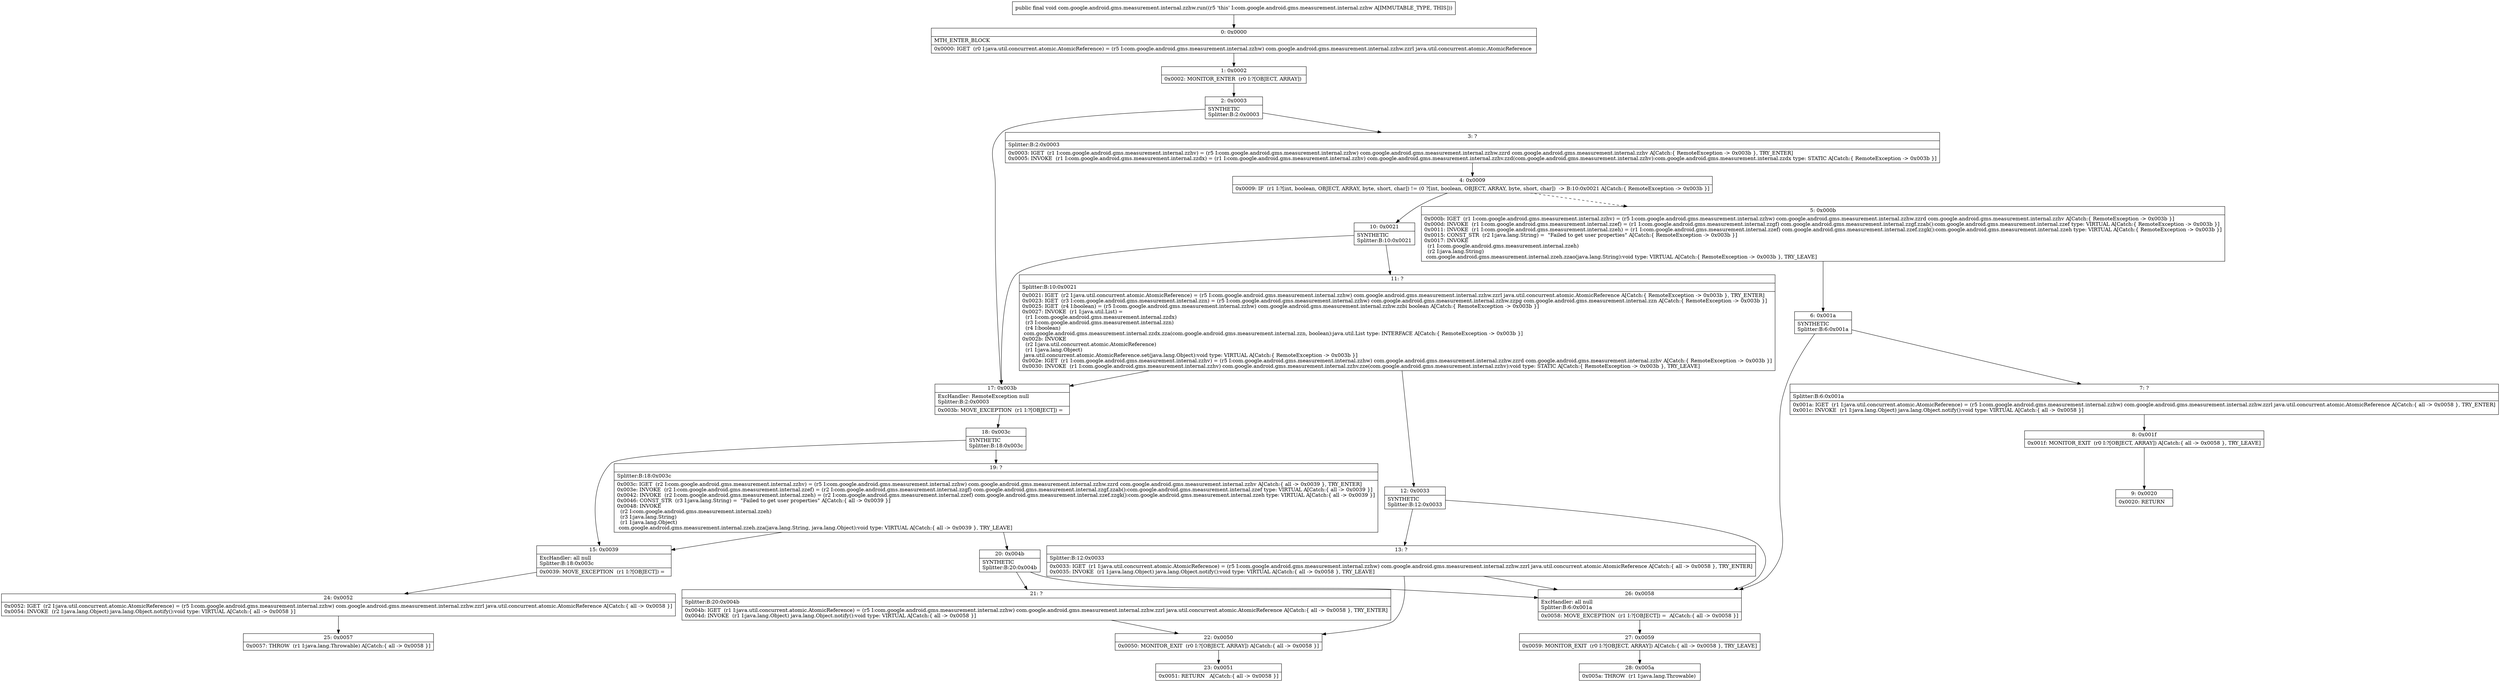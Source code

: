 digraph "CFG forcom.google.android.gms.measurement.internal.zzhw.run()V" {
Node_0 [shape=record,label="{0\:\ 0x0000|MTH_ENTER_BLOCK\l|0x0000: IGET  (r0 I:java.util.concurrent.atomic.AtomicReference) = (r5 I:com.google.android.gms.measurement.internal.zzhw) com.google.android.gms.measurement.internal.zzhw.zzrl java.util.concurrent.atomic.AtomicReference \l}"];
Node_1 [shape=record,label="{1\:\ 0x0002|0x0002: MONITOR_ENTER  (r0 I:?[OBJECT, ARRAY]) \l}"];
Node_2 [shape=record,label="{2\:\ 0x0003|SYNTHETIC\lSplitter:B:2:0x0003\l}"];
Node_3 [shape=record,label="{3\:\ ?|Splitter:B:2:0x0003\l|0x0003: IGET  (r1 I:com.google.android.gms.measurement.internal.zzhv) = (r5 I:com.google.android.gms.measurement.internal.zzhw) com.google.android.gms.measurement.internal.zzhw.zzrd com.google.android.gms.measurement.internal.zzhv A[Catch:\{ RemoteException \-\> 0x003b \}, TRY_ENTER]\l0x0005: INVOKE  (r1 I:com.google.android.gms.measurement.internal.zzdx) = (r1 I:com.google.android.gms.measurement.internal.zzhv) com.google.android.gms.measurement.internal.zzhv.zzd(com.google.android.gms.measurement.internal.zzhv):com.google.android.gms.measurement.internal.zzdx type: STATIC A[Catch:\{ RemoteException \-\> 0x003b \}]\l}"];
Node_4 [shape=record,label="{4\:\ 0x0009|0x0009: IF  (r1 I:?[int, boolean, OBJECT, ARRAY, byte, short, char]) != (0 ?[int, boolean, OBJECT, ARRAY, byte, short, char])  \-\> B:10:0x0021 A[Catch:\{ RemoteException \-\> 0x003b \}]\l}"];
Node_5 [shape=record,label="{5\:\ 0x000b|0x000b: IGET  (r1 I:com.google.android.gms.measurement.internal.zzhv) = (r5 I:com.google.android.gms.measurement.internal.zzhw) com.google.android.gms.measurement.internal.zzhw.zzrd com.google.android.gms.measurement.internal.zzhv A[Catch:\{ RemoteException \-\> 0x003b \}]\l0x000d: INVOKE  (r1 I:com.google.android.gms.measurement.internal.zzef) = (r1 I:com.google.android.gms.measurement.internal.zzgf) com.google.android.gms.measurement.internal.zzgf.zzab():com.google.android.gms.measurement.internal.zzef type: VIRTUAL A[Catch:\{ RemoteException \-\> 0x003b \}]\l0x0011: INVOKE  (r1 I:com.google.android.gms.measurement.internal.zzeh) = (r1 I:com.google.android.gms.measurement.internal.zzef) com.google.android.gms.measurement.internal.zzef.zzgk():com.google.android.gms.measurement.internal.zzeh type: VIRTUAL A[Catch:\{ RemoteException \-\> 0x003b \}]\l0x0015: CONST_STR  (r2 I:java.lang.String) =  \"Failed to get user properties\" A[Catch:\{ RemoteException \-\> 0x003b \}]\l0x0017: INVOKE  \l  (r1 I:com.google.android.gms.measurement.internal.zzeh)\l  (r2 I:java.lang.String)\l com.google.android.gms.measurement.internal.zzeh.zzao(java.lang.String):void type: VIRTUAL A[Catch:\{ RemoteException \-\> 0x003b \}, TRY_LEAVE]\l}"];
Node_6 [shape=record,label="{6\:\ 0x001a|SYNTHETIC\lSplitter:B:6:0x001a\l}"];
Node_7 [shape=record,label="{7\:\ ?|Splitter:B:6:0x001a\l|0x001a: IGET  (r1 I:java.util.concurrent.atomic.AtomicReference) = (r5 I:com.google.android.gms.measurement.internal.zzhw) com.google.android.gms.measurement.internal.zzhw.zzrl java.util.concurrent.atomic.AtomicReference A[Catch:\{ all \-\> 0x0058 \}, TRY_ENTER]\l0x001c: INVOKE  (r1 I:java.lang.Object) java.lang.Object.notify():void type: VIRTUAL A[Catch:\{ all \-\> 0x0058 \}]\l}"];
Node_8 [shape=record,label="{8\:\ 0x001f|0x001f: MONITOR_EXIT  (r0 I:?[OBJECT, ARRAY]) A[Catch:\{ all \-\> 0x0058 \}, TRY_LEAVE]\l}"];
Node_9 [shape=record,label="{9\:\ 0x0020|0x0020: RETURN   \l}"];
Node_10 [shape=record,label="{10\:\ 0x0021|SYNTHETIC\lSplitter:B:10:0x0021\l}"];
Node_11 [shape=record,label="{11\:\ ?|Splitter:B:10:0x0021\l|0x0021: IGET  (r2 I:java.util.concurrent.atomic.AtomicReference) = (r5 I:com.google.android.gms.measurement.internal.zzhw) com.google.android.gms.measurement.internal.zzhw.zzrl java.util.concurrent.atomic.AtomicReference A[Catch:\{ RemoteException \-\> 0x003b \}, TRY_ENTER]\l0x0023: IGET  (r3 I:com.google.android.gms.measurement.internal.zzn) = (r5 I:com.google.android.gms.measurement.internal.zzhw) com.google.android.gms.measurement.internal.zzhw.zzpg com.google.android.gms.measurement.internal.zzn A[Catch:\{ RemoteException \-\> 0x003b \}]\l0x0025: IGET  (r4 I:boolean) = (r5 I:com.google.android.gms.measurement.internal.zzhw) com.google.android.gms.measurement.internal.zzhw.zzbi boolean A[Catch:\{ RemoteException \-\> 0x003b \}]\l0x0027: INVOKE  (r1 I:java.util.List) = \l  (r1 I:com.google.android.gms.measurement.internal.zzdx)\l  (r3 I:com.google.android.gms.measurement.internal.zzn)\l  (r4 I:boolean)\l com.google.android.gms.measurement.internal.zzdx.zza(com.google.android.gms.measurement.internal.zzn, boolean):java.util.List type: INTERFACE A[Catch:\{ RemoteException \-\> 0x003b \}]\l0x002b: INVOKE  \l  (r2 I:java.util.concurrent.atomic.AtomicReference)\l  (r1 I:java.lang.Object)\l java.util.concurrent.atomic.AtomicReference.set(java.lang.Object):void type: VIRTUAL A[Catch:\{ RemoteException \-\> 0x003b \}]\l0x002e: IGET  (r1 I:com.google.android.gms.measurement.internal.zzhv) = (r5 I:com.google.android.gms.measurement.internal.zzhw) com.google.android.gms.measurement.internal.zzhw.zzrd com.google.android.gms.measurement.internal.zzhv A[Catch:\{ RemoteException \-\> 0x003b \}]\l0x0030: INVOKE  (r1 I:com.google.android.gms.measurement.internal.zzhv) com.google.android.gms.measurement.internal.zzhv.zze(com.google.android.gms.measurement.internal.zzhv):void type: STATIC A[Catch:\{ RemoteException \-\> 0x003b \}, TRY_LEAVE]\l}"];
Node_12 [shape=record,label="{12\:\ 0x0033|SYNTHETIC\lSplitter:B:12:0x0033\l}"];
Node_13 [shape=record,label="{13\:\ ?|Splitter:B:12:0x0033\l|0x0033: IGET  (r1 I:java.util.concurrent.atomic.AtomicReference) = (r5 I:com.google.android.gms.measurement.internal.zzhw) com.google.android.gms.measurement.internal.zzhw.zzrl java.util.concurrent.atomic.AtomicReference A[Catch:\{ all \-\> 0x0058 \}, TRY_ENTER]\l0x0035: INVOKE  (r1 I:java.lang.Object) java.lang.Object.notify():void type: VIRTUAL A[Catch:\{ all \-\> 0x0058 \}, TRY_LEAVE]\l}"];
Node_15 [shape=record,label="{15\:\ 0x0039|ExcHandler: all null\lSplitter:B:18:0x003c\l|0x0039: MOVE_EXCEPTION  (r1 I:?[OBJECT]) =  \l}"];
Node_17 [shape=record,label="{17\:\ 0x003b|ExcHandler: RemoteException null\lSplitter:B:2:0x0003\l|0x003b: MOVE_EXCEPTION  (r1 I:?[OBJECT]) =  \l}"];
Node_18 [shape=record,label="{18\:\ 0x003c|SYNTHETIC\lSplitter:B:18:0x003c\l}"];
Node_19 [shape=record,label="{19\:\ ?|Splitter:B:18:0x003c\l|0x003c: IGET  (r2 I:com.google.android.gms.measurement.internal.zzhv) = (r5 I:com.google.android.gms.measurement.internal.zzhw) com.google.android.gms.measurement.internal.zzhw.zzrd com.google.android.gms.measurement.internal.zzhv A[Catch:\{ all \-\> 0x0039 \}, TRY_ENTER]\l0x003e: INVOKE  (r2 I:com.google.android.gms.measurement.internal.zzef) = (r2 I:com.google.android.gms.measurement.internal.zzgf) com.google.android.gms.measurement.internal.zzgf.zzab():com.google.android.gms.measurement.internal.zzef type: VIRTUAL A[Catch:\{ all \-\> 0x0039 \}]\l0x0042: INVOKE  (r2 I:com.google.android.gms.measurement.internal.zzeh) = (r2 I:com.google.android.gms.measurement.internal.zzef) com.google.android.gms.measurement.internal.zzef.zzgk():com.google.android.gms.measurement.internal.zzeh type: VIRTUAL A[Catch:\{ all \-\> 0x0039 \}]\l0x0046: CONST_STR  (r3 I:java.lang.String) =  \"Failed to get user properties\" A[Catch:\{ all \-\> 0x0039 \}]\l0x0048: INVOKE  \l  (r2 I:com.google.android.gms.measurement.internal.zzeh)\l  (r3 I:java.lang.String)\l  (r1 I:java.lang.Object)\l com.google.android.gms.measurement.internal.zzeh.zza(java.lang.String, java.lang.Object):void type: VIRTUAL A[Catch:\{ all \-\> 0x0039 \}, TRY_LEAVE]\l}"];
Node_20 [shape=record,label="{20\:\ 0x004b|SYNTHETIC\lSplitter:B:20:0x004b\l}"];
Node_21 [shape=record,label="{21\:\ ?|Splitter:B:20:0x004b\l|0x004b: IGET  (r1 I:java.util.concurrent.atomic.AtomicReference) = (r5 I:com.google.android.gms.measurement.internal.zzhw) com.google.android.gms.measurement.internal.zzhw.zzrl java.util.concurrent.atomic.AtomicReference A[Catch:\{ all \-\> 0x0058 \}, TRY_ENTER]\l0x004d: INVOKE  (r1 I:java.lang.Object) java.lang.Object.notify():void type: VIRTUAL A[Catch:\{ all \-\> 0x0058 \}]\l}"];
Node_22 [shape=record,label="{22\:\ 0x0050|0x0050: MONITOR_EXIT  (r0 I:?[OBJECT, ARRAY]) A[Catch:\{ all \-\> 0x0058 \}]\l}"];
Node_23 [shape=record,label="{23\:\ 0x0051|0x0051: RETURN   A[Catch:\{ all \-\> 0x0058 \}]\l}"];
Node_24 [shape=record,label="{24\:\ 0x0052|0x0052: IGET  (r2 I:java.util.concurrent.atomic.AtomicReference) = (r5 I:com.google.android.gms.measurement.internal.zzhw) com.google.android.gms.measurement.internal.zzhw.zzrl java.util.concurrent.atomic.AtomicReference A[Catch:\{ all \-\> 0x0058 \}]\l0x0054: INVOKE  (r2 I:java.lang.Object) java.lang.Object.notify():void type: VIRTUAL A[Catch:\{ all \-\> 0x0058 \}]\l}"];
Node_25 [shape=record,label="{25\:\ 0x0057|0x0057: THROW  (r1 I:java.lang.Throwable) A[Catch:\{ all \-\> 0x0058 \}]\l}"];
Node_26 [shape=record,label="{26\:\ 0x0058|ExcHandler: all null\lSplitter:B:6:0x001a\l|0x0058: MOVE_EXCEPTION  (r1 I:?[OBJECT]) =  A[Catch:\{ all \-\> 0x0058 \}]\l}"];
Node_27 [shape=record,label="{27\:\ 0x0059|0x0059: MONITOR_EXIT  (r0 I:?[OBJECT, ARRAY]) A[Catch:\{ all \-\> 0x0058 \}, TRY_LEAVE]\l}"];
Node_28 [shape=record,label="{28\:\ 0x005a|0x005a: THROW  (r1 I:java.lang.Throwable) \l}"];
MethodNode[shape=record,label="{public final void com.google.android.gms.measurement.internal.zzhw.run((r5 'this' I:com.google.android.gms.measurement.internal.zzhw A[IMMUTABLE_TYPE, THIS])) }"];
MethodNode -> Node_0;
Node_0 -> Node_1;
Node_1 -> Node_2;
Node_2 -> Node_3;
Node_2 -> Node_17;
Node_3 -> Node_4;
Node_4 -> Node_5[style=dashed];
Node_4 -> Node_10;
Node_5 -> Node_6;
Node_6 -> Node_7;
Node_6 -> Node_26;
Node_7 -> Node_8;
Node_8 -> Node_9;
Node_10 -> Node_11;
Node_10 -> Node_17;
Node_11 -> Node_12;
Node_11 -> Node_17;
Node_12 -> Node_13;
Node_12 -> Node_26;
Node_13 -> Node_26;
Node_13 -> Node_22;
Node_15 -> Node_24;
Node_17 -> Node_18;
Node_18 -> Node_19;
Node_18 -> Node_15;
Node_19 -> Node_20;
Node_19 -> Node_15;
Node_20 -> Node_21;
Node_20 -> Node_26;
Node_21 -> Node_22;
Node_22 -> Node_23;
Node_24 -> Node_25;
Node_26 -> Node_27;
Node_27 -> Node_28;
}

